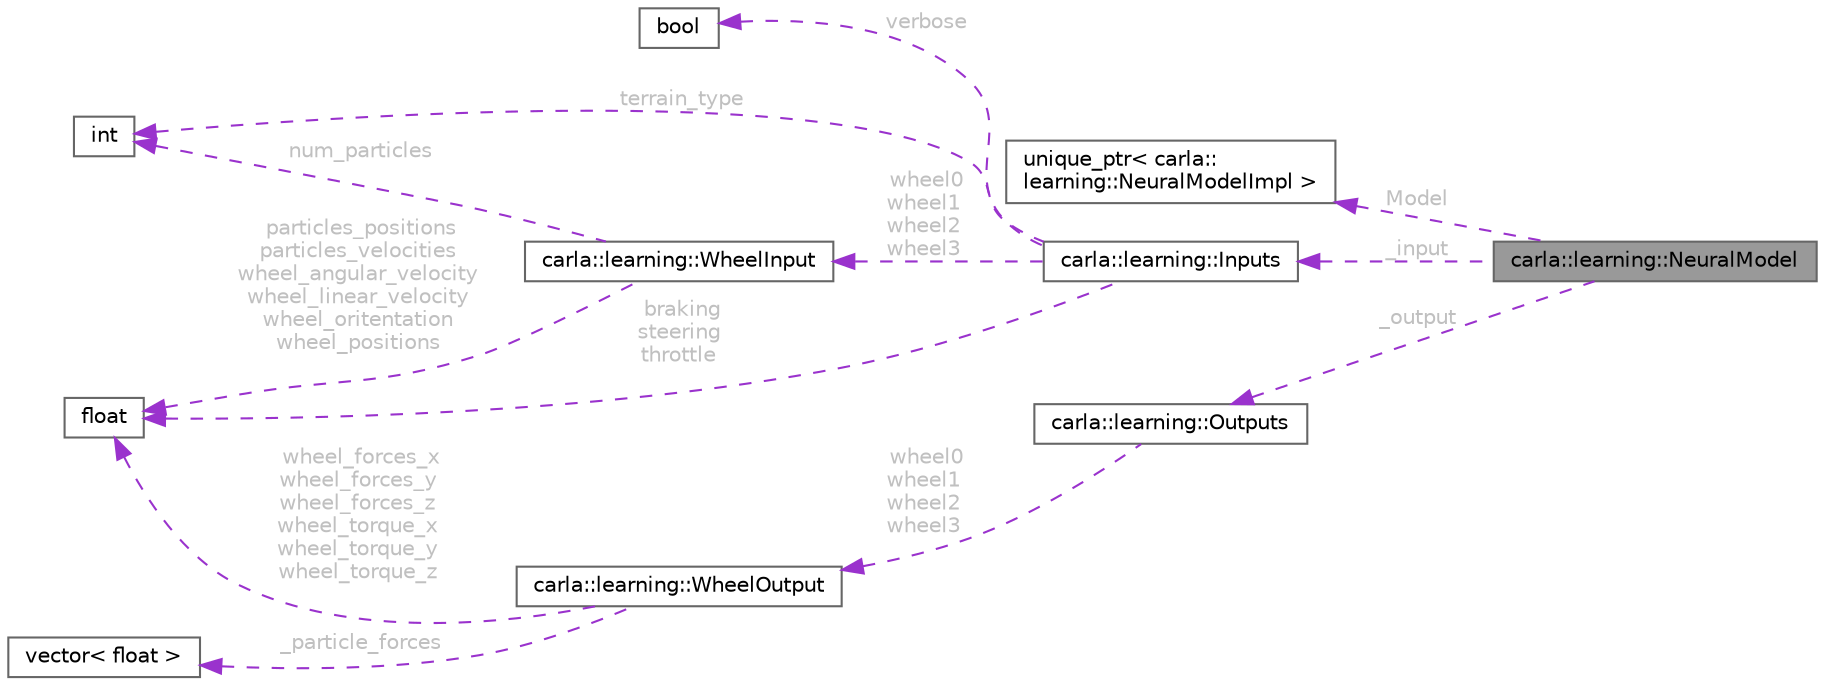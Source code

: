 digraph "carla::learning::NeuralModel"
{
 // INTERACTIVE_SVG=YES
 // LATEX_PDF_SIZE
  bgcolor="transparent";
  edge [fontname=Helvetica,fontsize=10,labelfontname=Helvetica,labelfontsize=10];
  node [fontname=Helvetica,fontsize=10,shape=box,height=0.2,width=0.4];
  rankdir="LR";
  Node1 [id="Node000001",label="carla::learning::NeuralModel",height=0.2,width=0.4,color="gray40", fillcolor="grey60", style="filled", fontcolor="black",tooltip=" "];
  Node2 -> Node1 [id="edge1_Node000001_Node000002",dir="back",color="darkorchid3",style="dashed",tooltip=" ",label=" Model",fontcolor="grey" ];
  Node2 [id="Node000002",label="unique_ptr\< carla::\llearning::NeuralModelImpl \>",height=0.2,width=0.4,color="gray40", fillcolor="white", style="filled",tooltip=" "];
  Node3 -> Node1 [id="edge2_Node000001_Node000003",dir="back",color="darkorchid3",style="dashed",tooltip=" ",label=" _input",fontcolor="grey" ];
  Node3 [id="Node000003",label="carla::learning::Inputs",height=0.2,width=0.4,color="gray40", fillcolor="white", style="filled",URL="$dd/dd6/structcarla_1_1learning_1_1Inputs.html",tooltip=" "];
  Node4 -> Node3 [id="edge3_Node000003_Node000004",dir="back",color="darkorchid3",style="dashed",tooltip=" ",label=" wheel0\nwheel1\nwheel2\nwheel3",fontcolor="grey" ];
  Node4 [id="Node000004",label="carla::learning::WheelInput",height=0.2,width=0.4,color="gray40", fillcolor="white", style="filled",URL="$db/d80/structcarla_1_1learning_1_1WheelInput.html",tooltip=" "];
  Node5 -> Node4 [id="edge4_Node000004_Node000005",dir="back",color="darkorchid3",style="dashed",tooltip=" ",label=" num_particles",fontcolor="grey" ];
  Node5 [id="Node000005",label="int",height=0.2,width=0.4,color="gray40", fillcolor="white", style="filled",tooltip=" "];
  Node6 -> Node4 [id="edge5_Node000004_Node000006",dir="back",color="darkorchid3",style="dashed",tooltip=" ",label=" particles_positions\nparticles_velocities\nwheel_angular_velocity\nwheel_linear_velocity\nwheel_oritentation\nwheel_positions",fontcolor="grey" ];
  Node6 [id="Node000006",label="float",height=0.2,width=0.4,color="gray40", fillcolor="white", style="filled",tooltip=" "];
  Node6 -> Node3 [id="edge6_Node000003_Node000006",dir="back",color="darkorchid3",style="dashed",tooltip=" ",label=" braking\nsteering\nthrottle",fontcolor="grey" ];
  Node5 -> Node3 [id="edge7_Node000003_Node000005",dir="back",color="darkorchid3",style="dashed",tooltip=" ",label=" terrain_type",fontcolor="grey" ];
  Node7 -> Node3 [id="edge8_Node000003_Node000007",dir="back",color="darkorchid3",style="dashed",tooltip=" ",label=" verbose",fontcolor="grey" ];
  Node7 [id="Node000007",label="bool",height=0.2,width=0.4,color="gray40", fillcolor="white", style="filled",tooltip=" "];
  Node8 -> Node1 [id="edge9_Node000001_Node000008",dir="back",color="darkorchid3",style="dashed",tooltip=" ",label=" _output",fontcolor="grey" ];
  Node8 [id="Node000008",label="carla::learning::Outputs",height=0.2,width=0.4,color="gray40", fillcolor="white", style="filled",URL="$d4/d43/structcarla_1_1learning_1_1Outputs.html",tooltip=" "];
  Node9 -> Node8 [id="edge10_Node000008_Node000009",dir="back",color="darkorchid3",style="dashed",tooltip=" ",label=" wheel0\nwheel1\nwheel2\nwheel3",fontcolor="grey" ];
  Node9 [id="Node000009",label="carla::learning::WheelOutput",height=0.2,width=0.4,color="gray40", fillcolor="white", style="filled",URL="$de/dec/structcarla_1_1learning_1_1WheelOutput.html",tooltip=" "];
  Node6 -> Node9 [id="edge11_Node000009_Node000006",dir="back",color="darkorchid3",style="dashed",tooltip=" ",label=" wheel_forces_x\nwheel_forces_y\nwheel_forces_z\nwheel_torque_x\nwheel_torque_y\nwheel_torque_z",fontcolor="grey" ];
  Node10 -> Node9 [id="edge12_Node000009_Node000010",dir="back",color="darkorchid3",style="dashed",tooltip=" ",label=" _particle_forces",fontcolor="grey" ];
  Node10 [id="Node000010",label="vector\< float \>",height=0.2,width=0.4,color="gray40", fillcolor="white", style="filled",tooltip=" "];
}

